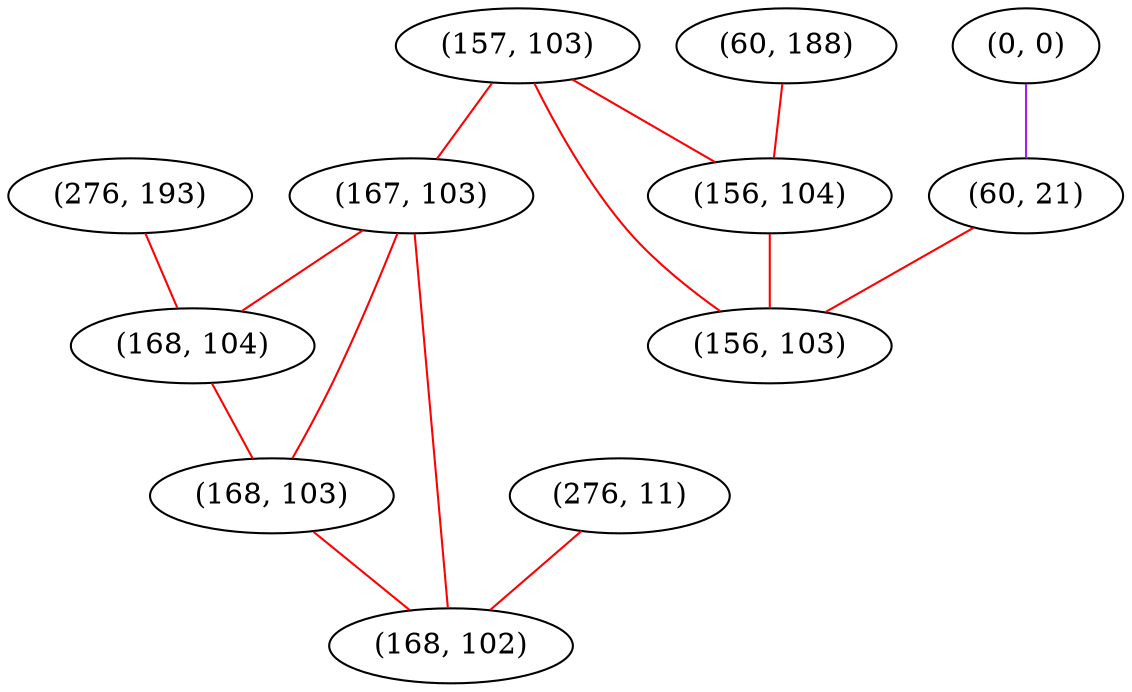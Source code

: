 graph "" {
"(157, 103)";
"(0, 0)";
"(60, 188)";
"(276, 193)";
"(167, 103)";
"(276, 11)";
"(156, 104)";
"(60, 21)";
"(168, 104)";
"(168, 103)";
"(168, 102)";
"(156, 103)";
"(157, 103)" -- "(156, 103)"  [color=red, key=0, weight=1];
"(157, 103)" -- "(167, 103)"  [color=red, key=0, weight=1];
"(157, 103)" -- "(156, 104)"  [color=red, key=0, weight=1];
"(0, 0)" -- "(60, 21)"  [color=purple, key=0, weight=4];
"(60, 188)" -- "(156, 104)"  [color=red, key=0, weight=1];
"(276, 193)" -- "(168, 104)"  [color=red, key=0, weight=1];
"(167, 103)" -- "(168, 102)"  [color=red, key=0, weight=1];
"(167, 103)" -- "(168, 104)"  [color=red, key=0, weight=1];
"(167, 103)" -- "(168, 103)"  [color=red, key=0, weight=1];
"(276, 11)" -- "(168, 102)"  [color=red, key=0, weight=1];
"(156, 104)" -- "(156, 103)"  [color=red, key=0, weight=1];
"(60, 21)" -- "(156, 103)"  [color=red, key=0, weight=1];
"(168, 104)" -- "(168, 103)"  [color=red, key=0, weight=1];
"(168, 103)" -- "(168, 102)"  [color=red, key=0, weight=1];
}
